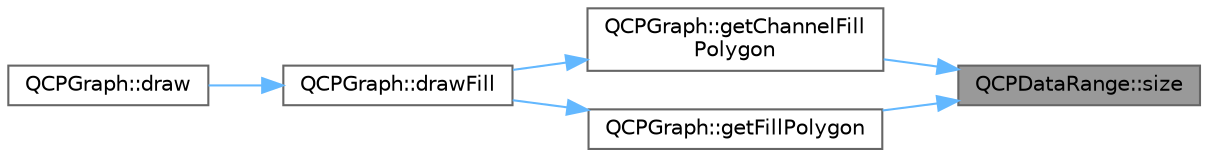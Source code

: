 digraph "QCPDataRange::size"
{
 // LATEX_PDF_SIZE
  bgcolor="transparent";
  edge [fontname=Helvetica,fontsize=10,labelfontname=Helvetica,labelfontsize=10];
  node [fontname=Helvetica,fontsize=10,shape=box,height=0.2,width=0.4];
  rankdir="RL";
  Node1 [label="QCPDataRange::size",height=0.2,width=0.4,color="gray40", fillcolor="grey60", style="filled", fontcolor="black",tooltip=" "];
  Node1 -> Node2 [dir="back",color="steelblue1",style="solid"];
  Node2 [label="QCPGraph::getChannelFill\lPolygon",height=0.2,width=0.4,color="grey40", fillcolor="white", style="filled",URL="$class_q_c_p_graph.html#a9a5bdd5cb695d95d3eea80cfe96c5118",tooltip=" "];
  Node2 -> Node3 [dir="back",color="steelblue1",style="solid"];
  Node3 [label="QCPGraph::drawFill",height=0.2,width=0.4,color="grey40", fillcolor="white", style="filled",URL="$class_q_c_p_graph.html#a67c5ea573f604efd8bf121a0b7a380d1",tooltip=" "];
  Node3 -> Node4 [dir="back",color="steelblue1",style="solid"];
  Node4 [label="QCPGraph::draw",height=0.2,width=0.4,color="grey40", fillcolor="white", style="filled",URL="$class_q_c_p_graph.html#a2b0849598f06e834b43ce18cd13bcdc3",tooltip=" "];
  Node1 -> Node5 [dir="back",color="steelblue1",style="solid"];
  Node5 [label="QCPGraph::getFillPolygon",height=0.2,width=0.4,color="grey40", fillcolor="white", style="filled",URL="$class_q_c_p_graph.html#af73d5fe97cde966785bfd67201e44391",tooltip=" "];
  Node5 -> Node3 [dir="back",color="steelblue1",style="solid"];
}
